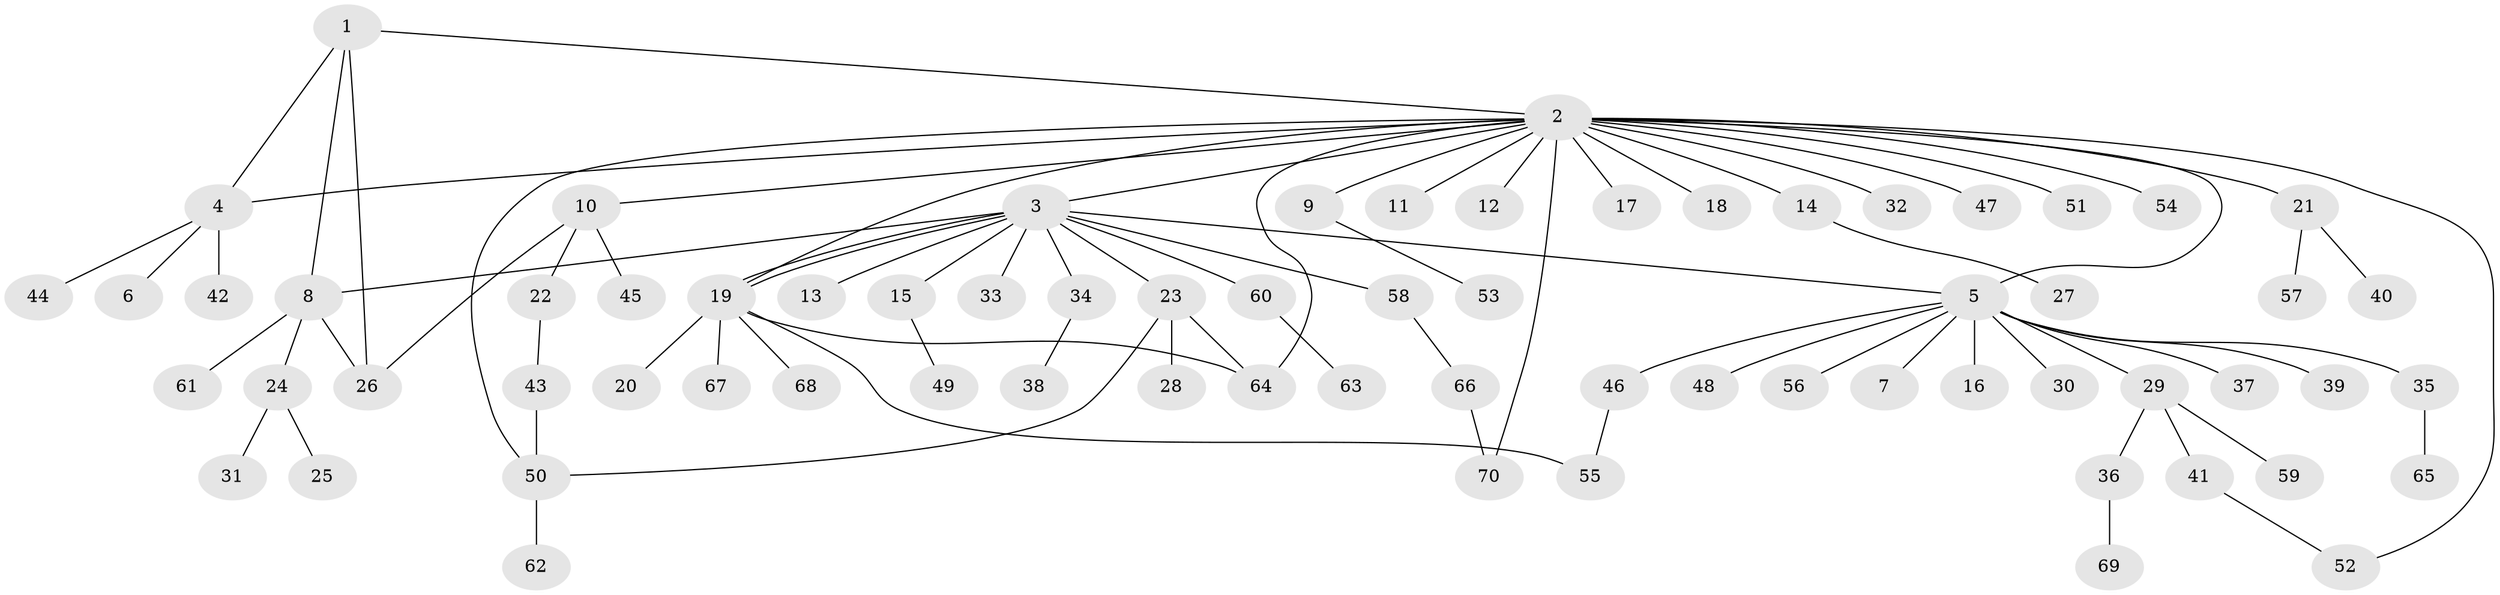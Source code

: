 // Generated by graph-tools (version 1.1) at 2025/01/03/09/25 03:01:44]
// undirected, 70 vertices, 83 edges
graph export_dot {
graph [start="1"]
  node [color=gray90,style=filled];
  1;
  2;
  3;
  4;
  5;
  6;
  7;
  8;
  9;
  10;
  11;
  12;
  13;
  14;
  15;
  16;
  17;
  18;
  19;
  20;
  21;
  22;
  23;
  24;
  25;
  26;
  27;
  28;
  29;
  30;
  31;
  32;
  33;
  34;
  35;
  36;
  37;
  38;
  39;
  40;
  41;
  42;
  43;
  44;
  45;
  46;
  47;
  48;
  49;
  50;
  51;
  52;
  53;
  54;
  55;
  56;
  57;
  58;
  59;
  60;
  61;
  62;
  63;
  64;
  65;
  66;
  67;
  68;
  69;
  70;
  1 -- 2;
  1 -- 4;
  1 -- 8;
  1 -- 26;
  2 -- 3;
  2 -- 4;
  2 -- 5;
  2 -- 9;
  2 -- 10;
  2 -- 11;
  2 -- 12;
  2 -- 14;
  2 -- 17;
  2 -- 18;
  2 -- 19;
  2 -- 21;
  2 -- 32;
  2 -- 47;
  2 -- 50;
  2 -- 51;
  2 -- 52;
  2 -- 54;
  2 -- 64;
  2 -- 70;
  3 -- 5;
  3 -- 8;
  3 -- 13;
  3 -- 15;
  3 -- 19;
  3 -- 19;
  3 -- 23;
  3 -- 33;
  3 -- 34;
  3 -- 58;
  3 -- 60;
  4 -- 6;
  4 -- 42;
  4 -- 44;
  5 -- 7;
  5 -- 16;
  5 -- 29;
  5 -- 30;
  5 -- 35;
  5 -- 37;
  5 -- 39;
  5 -- 46;
  5 -- 48;
  5 -- 56;
  8 -- 24;
  8 -- 26;
  8 -- 61;
  9 -- 53;
  10 -- 22;
  10 -- 26;
  10 -- 45;
  14 -- 27;
  15 -- 49;
  19 -- 20;
  19 -- 55;
  19 -- 64;
  19 -- 67;
  19 -- 68;
  21 -- 40;
  21 -- 57;
  22 -- 43;
  23 -- 28;
  23 -- 50;
  23 -- 64;
  24 -- 25;
  24 -- 31;
  29 -- 36;
  29 -- 41;
  29 -- 59;
  34 -- 38;
  35 -- 65;
  36 -- 69;
  41 -- 52;
  43 -- 50;
  46 -- 55;
  50 -- 62;
  58 -- 66;
  60 -- 63;
  66 -- 70;
}
